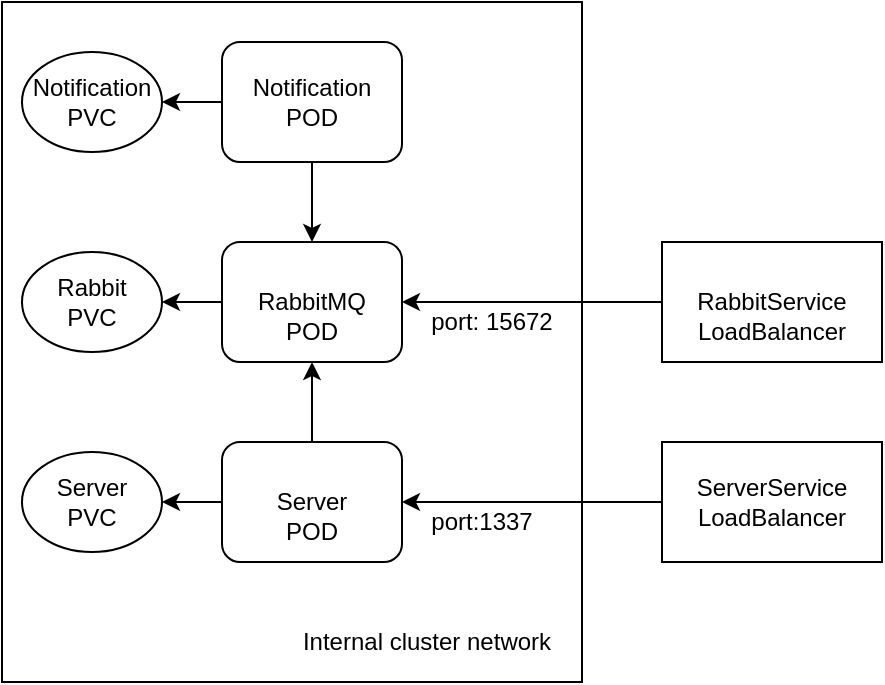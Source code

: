 <mxfile version="12.1.3" pages="1"><diagram id="pyVfr20L_Q6zNhnYBEqG" name="Page-1"><mxGraphModel dx="1408" dy="602" grid="1" gridSize="10" guides="1" tooltips="1" connect="1" arrows="1" fold="1" page="1" pageScale="1" pageWidth="850" pageHeight="1100" math="0" shadow="0"><root><mxCell id="0"/><mxCell id="1" parent="0"/><mxCell id="tnzxzzpeBD5tX_2VN5vm-28" value="" style="rounded=0;whiteSpace=wrap;html=1;" vertex="1" parent="1"><mxGeometry x="110" y="130" width="290" height="340" as="geometry"/></mxCell><mxCell id="tnzxzzpeBD5tX_2VN5vm-22" value="" style="edgeStyle=orthogonalEdgeStyle;rounded=0;orthogonalLoop=1;jettySize=auto;html=1;" edge="1" parent="1" source="tnzxzzpeBD5tX_2VN5vm-2" target="tnzxzzpeBD5tX_2VN5vm-19"><mxGeometry relative="1" as="geometry"/></mxCell><mxCell id="tnzxzzpeBD5tX_2VN5vm-2" value="&lt;div&gt;&lt;br&gt;&lt;/div&gt;&lt;div&gt;RabbitMQ&lt;/div&gt;&lt;div&gt;POD&lt;br&gt;&lt;/div&gt;" style="rounded=1;whiteSpace=wrap;html=1;" vertex="1" parent="1"><mxGeometry x="220" y="250" width="90" height="60" as="geometry"/></mxCell><mxCell id="tnzxzzpeBD5tX_2VN5vm-21" value="" style="edgeStyle=orthogonalEdgeStyle;rounded=0;orthogonalLoop=1;jettySize=auto;html=1;" edge="1" parent="1" source="tnzxzzpeBD5tX_2VN5vm-3" target="tnzxzzpeBD5tX_2VN5vm-20"><mxGeometry relative="1" as="geometry"/></mxCell><mxCell id="tnzxzzpeBD5tX_2VN5vm-3" value="&lt;div&gt;&lt;br&gt;&lt;/div&gt;&lt;div&gt;Server&lt;/div&gt;&lt;div&gt;POD&lt;br&gt;&lt;/div&gt;" style="rounded=1;whiteSpace=wrap;html=1;" vertex="1" parent="1"><mxGeometry x="220" y="350" width="90" height="60" as="geometry"/></mxCell><mxCell id="tnzxzzpeBD5tX_2VN5vm-4" value="" style="endArrow=classic;html=1;entryX=0.5;entryY=1;entryDx=0;entryDy=0;" edge="1" parent="1" source="tnzxzzpeBD5tX_2VN5vm-3" target="tnzxzzpeBD5tX_2VN5vm-2"><mxGeometry width="50" height="50" relative="1" as="geometry"><mxPoint x="270" y="360" as="sourcePoint"/><mxPoint x="320" y="310" as="targetPoint"/></mxGeometry></mxCell><mxCell id="tnzxzzpeBD5tX_2VN5vm-13" value="" style="edgeStyle=orthogonalEdgeStyle;rounded=0;orthogonalLoop=1;jettySize=auto;html=1;" edge="1" parent="1" source="tnzxzzpeBD5tX_2VN5vm-12" target="tnzxzzpeBD5tX_2VN5vm-2"><mxGeometry relative="1" as="geometry"/></mxCell><mxCell id="tnzxzzpeBD5tX_2VN5vm-12" value="&lt;div&gt;&lt;br&gt;&lt;/div&gt;&lt;div&gt;RabbitService&lt;/div&gt;&lt;div&gt;LoadBalancer&lt;br&gt;&lt;/div&gt;" style="rounded=0;whiteSpace=wrap;html=1;" vertex="1" parent="1"><mxGeometry x="440" y="250" width="110" height="60" as="geometry"/></mxCell><mxCell id="tnzxzzpeBD5tX_2VN5vm-15" value="" style="edgeStyle=orthogonalEdgeStyle;rounded=0;orthogonalLoop=1;jettySize=auto;html=1;" edge="1" parent="1" source="tnzxzzpeBD5tX_2VN5vm-14" target="tnzxzzpeBD5tX_2VN5vm-3"><mxGeometry relative="1" as="geometry"/></mxCell><mxCell id="tnzxzzpeBD5tX_2VN5vm-14" value="&lt;div&gt;ServerService&lt;/div&gt;&lt;div&gt;LoadBalancer&lt;br&gt;&lt;/div&gt;" style="rounded=0;whiteSpace=wrap;html=1;" vertex="1" parent="1"><mxGeometry x="440" y="350" width="110" height="60" as="geometry"/></mxCell><mxCell id="tnzxzzpeBD5tX_2VN5vm-16" value="port:1337 " style="text;html=1;strokeColor=none;fillColor=none;align=center;verticalAlign=middle;whiteSpace=wrap;rounded=0;" vertex="1" parent="1"><mxGeometry x="330" y="380" width="40" height="20" as="geometry"/></mxCell><mxCell id="tnzxzzpeBD5tX_2VN5vm-17" value="port: &lt;span class=&quot;pl-c1&quot;&gt;15672&lt;/span&gt;" style="text;html=1;strokeColor=none;fillColor=none;align=center;verticalAlign=middle;whiteSpace=wrap;rounded=0;" vertex="1" parent="1"><mxGeometry x="320" y="280" width="70" height="20" as="geometry"/></mxCell><mxCell id="tnzxzzpeBD5tX_2VN5vm-19" value="&lt;div&gt;Rabbit&lt;/div&gt;&lt;div&gt;PVC&lt;br&gt;&lt;/div&gt;" style="ellipse;whiteSpace=wrap;html=1;" vertex="1" parent="1"><mxGeometry x="120" y="255" width="70" height="50" as="geometry"/></mxCell><mxCell id="tnzxzzpeBD5tX_2VN5vm-20" value="&lt;div&gt;Server&lt;/div&gt;&lt;div&gt;PVC&lt;br&gt;&lt;/div&gt;" style="ellipse;whiteSpace=wrap;html=1;" vertex="1" parent="1"><mxGeometry x="120" y="355" width="70" height="50" as="geometry"/></mxCell><mxCell id="tnzxzzpeBD5tX_2VN5vm-24" value="" style="edgeStyle=orthogonalEdgeStyle;rounded=0;orthogonalLoop=1;jettySize=auto;html=1;" edge="1" parent="1" source="tnzxzzpeBD5tX_2VN5vm-23" target="tnzxzzpeBD5tX_2VN5vm-2"><mxGeometry relative="1" as="geometry"/></mxCell><mxCell id="tnzxzzpeBD5tX_2VN5vm-27" value="" style="edgeStyle=orthogonalEdgeStyle;rounded=0;orthogonalLoop=1;jettySize=auto;html=1;" edge="1" parent="1" source="tnzxzzpeBD5tX_2VN5vm-23" target="tnzxzzpeBD5tX_2VN5vm-25"><mxGeometry relative="1" as="geometry"/></mxCell><mxCell id="tnzxzzpeBD5tX_2VN5vm-23" value="&lt;div&gt;Notification&lt;/div&gt;&lt;div&gt;POD&lt;br&gt;&lt;/div&gt;" style="rounded=1;whiteSpace=wrap;html=1;" vertex="1" parent="1"><mxGeometry x="220" y="150" width="90" height="60" as="geometry"/></mxCell><mxCell id="tnzxzzpeBD5tX_2VN5vm-25" value="&lt;div&gt;Notification&lt;/div&gt;&lt;div&gt;PVC&lt;br&gt;&lt;/div&gt;" style="ellipse;whiteSpace=wrap;html=1;" vertex="1" parent="1"><mxGeometry x="120" y="155" width="70" height="50" as="geometry"/></mxCell><mxCell id="tnzxzzpeBD5tX_2VN5vm-29" value="Internal cluster network" style="text;html=1;strokeColor=none;fillColor=none;align=center;verticalAlign=middle;whiteSpace=wrap;rounded=0;" vertex="1" parent="1"><mxGeometry x="255" y="440" width="135" height="20" as="geometry"/></mxCell></root></mxGraphModel></diagram></mxfile>